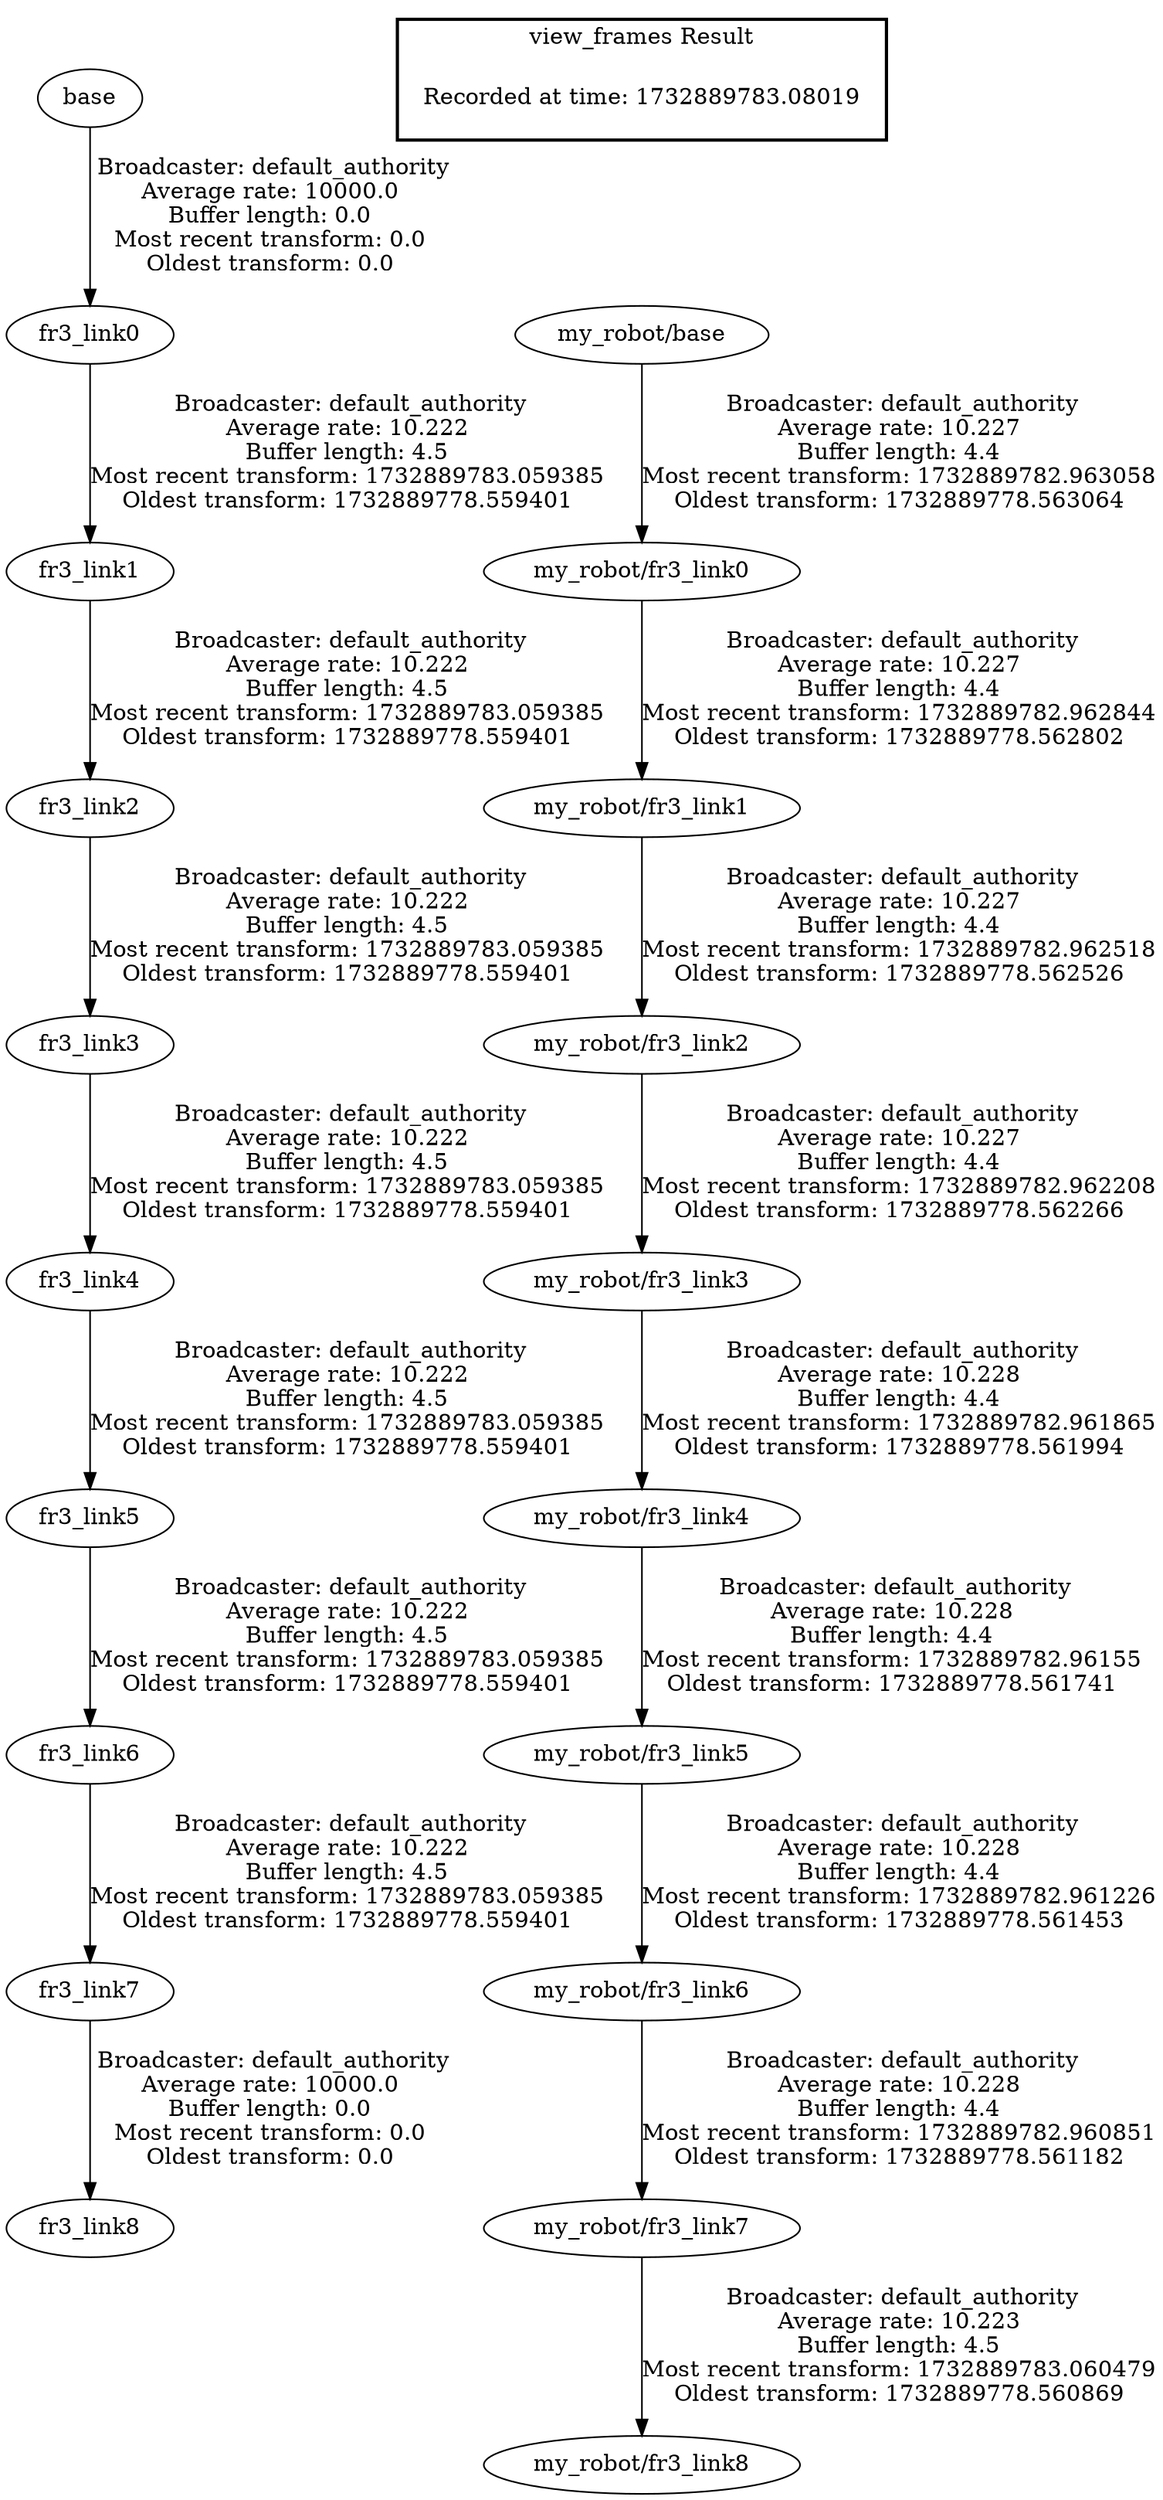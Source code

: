 digraph G {
"base" -> "fr3_link0"[label=" Broadcaster: default_authority\nAverage rate: 10000.0\nBuffer length: 0.0\nMost recent transform: 0.0\nOldest transform: 0.0\n"];
"fr3_link7" -> "fr3_link8"[label=" Broadcaster: default_authority\nAverage rate: 10000.0\nBuffer length: 0.0\nMost recent transform: 0.0\nOldest transform: 0.0\n"];
"fr3_link6" -> "fr3_link7"[label=" Broadcaster: default_authority\nAverage rate: 10.222\nBuffer length: 4.5\nMost recent transform: 1732889783.059385\nOldest transform: 1732889778.559401\n"];
"fr3_link0" -> "fr3_link1"[label=" Broadcaster: default_authority\nAverage rate: 10.222\nBuffer length: 4.5\nMost recent transform: 1732889783.059385\nOldest transform: 1732889778.559401\n"];
"fr3_link1" -> "fr3_link2"[label=" Broadcaster: default_authority\nAverage rate: 10.222\nBuffer length: 4.5\nMost recent transform: 1732889783.059385\nOldest transform: 1732889778.559401\n"];
"fr3_link2" -> "fr3_link3"[label=" Broadcaster: default_authority\nAverage rate: 10.222\nBuffer length: 4.5\nMost recent transform: 1732889783.059385\nOldest transform: 1732889778.559401\n"];
"fr3_link3" -> "fr3_link4"[label=" Broadcaster: default_authority\nAverage rate: 10.222\nBuffer length: 4.5\nMost recent transform: 1732889783.059385\nOldest transform: 1732889778.559401\n"];
"fr3_link4" -> "fr3_link5"[label=" Broadcaster: default_authority\nAverage rate: 10.222\nBuffer length: 4.5\nMost recent transform: 1732889783.059385\nOldest transform: 1732889778.559401\n"];
"fr3_link5" -> "fr3_link6"[label=" Broadcaster: default_authority\nAverage rate: 10.222\nBuffer length: 4.5\nMost recent transform: 1732889783.059385\nOldest transform: 1732889778.559401\n"];
"my_robot/fr3_link7" -> "my_robot/fr3_link8"[label=" Broadcaster: default_authority\nAverage rate: 10.223\nBuffer length: 4.5\nMost recent transform: 1732889783.060479\nOldest transform: 1732889778.560869\n"];
"my_robot/fr3_link6" -> "my_robot/fr3_link7"[label=" Broadcaster: default_authority\nAverage rate: 10.228\nBuffer length: 4.4\nMost recent transform: 1732889782.960851\nOldest transform: 1732889778.561182\n"];
"my_robot/fr3_link5" -> "my_robot/fr3_link6"[label=" Broadcaster: default_authority\nAverage rate: 10.228\nBuffer length: 4.4\nMost recent transform: 1732889782.961226\nOldest transform: 1732889778.561453\n"];
"my_robot/fr3_link4" -> "my_robot/fr3_link5"[label=" Broadcaster: default_authority\nAverage rate: 10.228\nBuffer length: 4.4\nMost recent transform: 1732889782.96155\nOldest transform: 1732889778.561741\n"];
"my_robot/fr3_link3" -> "my_robot/fr3_link4"[label=" Broadcaster: default_authority\nAverage rate: 10.228\nBuffer length: 4.4\nMost recent transform: 1732889782.961865\nOldest transform: 1732889778.561994\n"];
"my_robot/fr3_link2" -> "my_robot/fr3_link3"[label=" Broadcaster: default_authority\nAverage rate: 10.227\nBuffer length: 4.4\nMost recent transform: 1732889782.962208\nOldest transform: 1732889778.562266\n"];
"my_robot/fr3_link1" -> "my_robot/fr3_link2"[label=" Broadcaster: default_authority\nAverage rate: 10.227\nBuffer length: 4.4\nMost recent transform: 1732889782.962518\nOldest transform: 1732889778.562526\n"];
"my_robot/fr3_link0" -> "my_robot/fr3_link1"[label=" Broadcaster: default_authority\nAverage rate: 10.227\nBuffer length: 4.4\nMost recent transform: 1732889782.962844\nOldest transform: 1732889778.562802\n"];
"my_robot/base" -> "my_robot/fr3_link0"[label=" Broadcaster: default_authority\nAverage rate: 10.227\nBuffer length: 4.4\nMost recent transform: 1732889782.963058\nOldest transform: 1732889778.563064\n"];
edge [style=invis];
 subgraph cluster_legend { style=bold; color=black; label ="view_frames Result";
"Recorded at time: 1732889783.08019"[ shape=plaintext ] ;
}->"my_robot/base";
}
